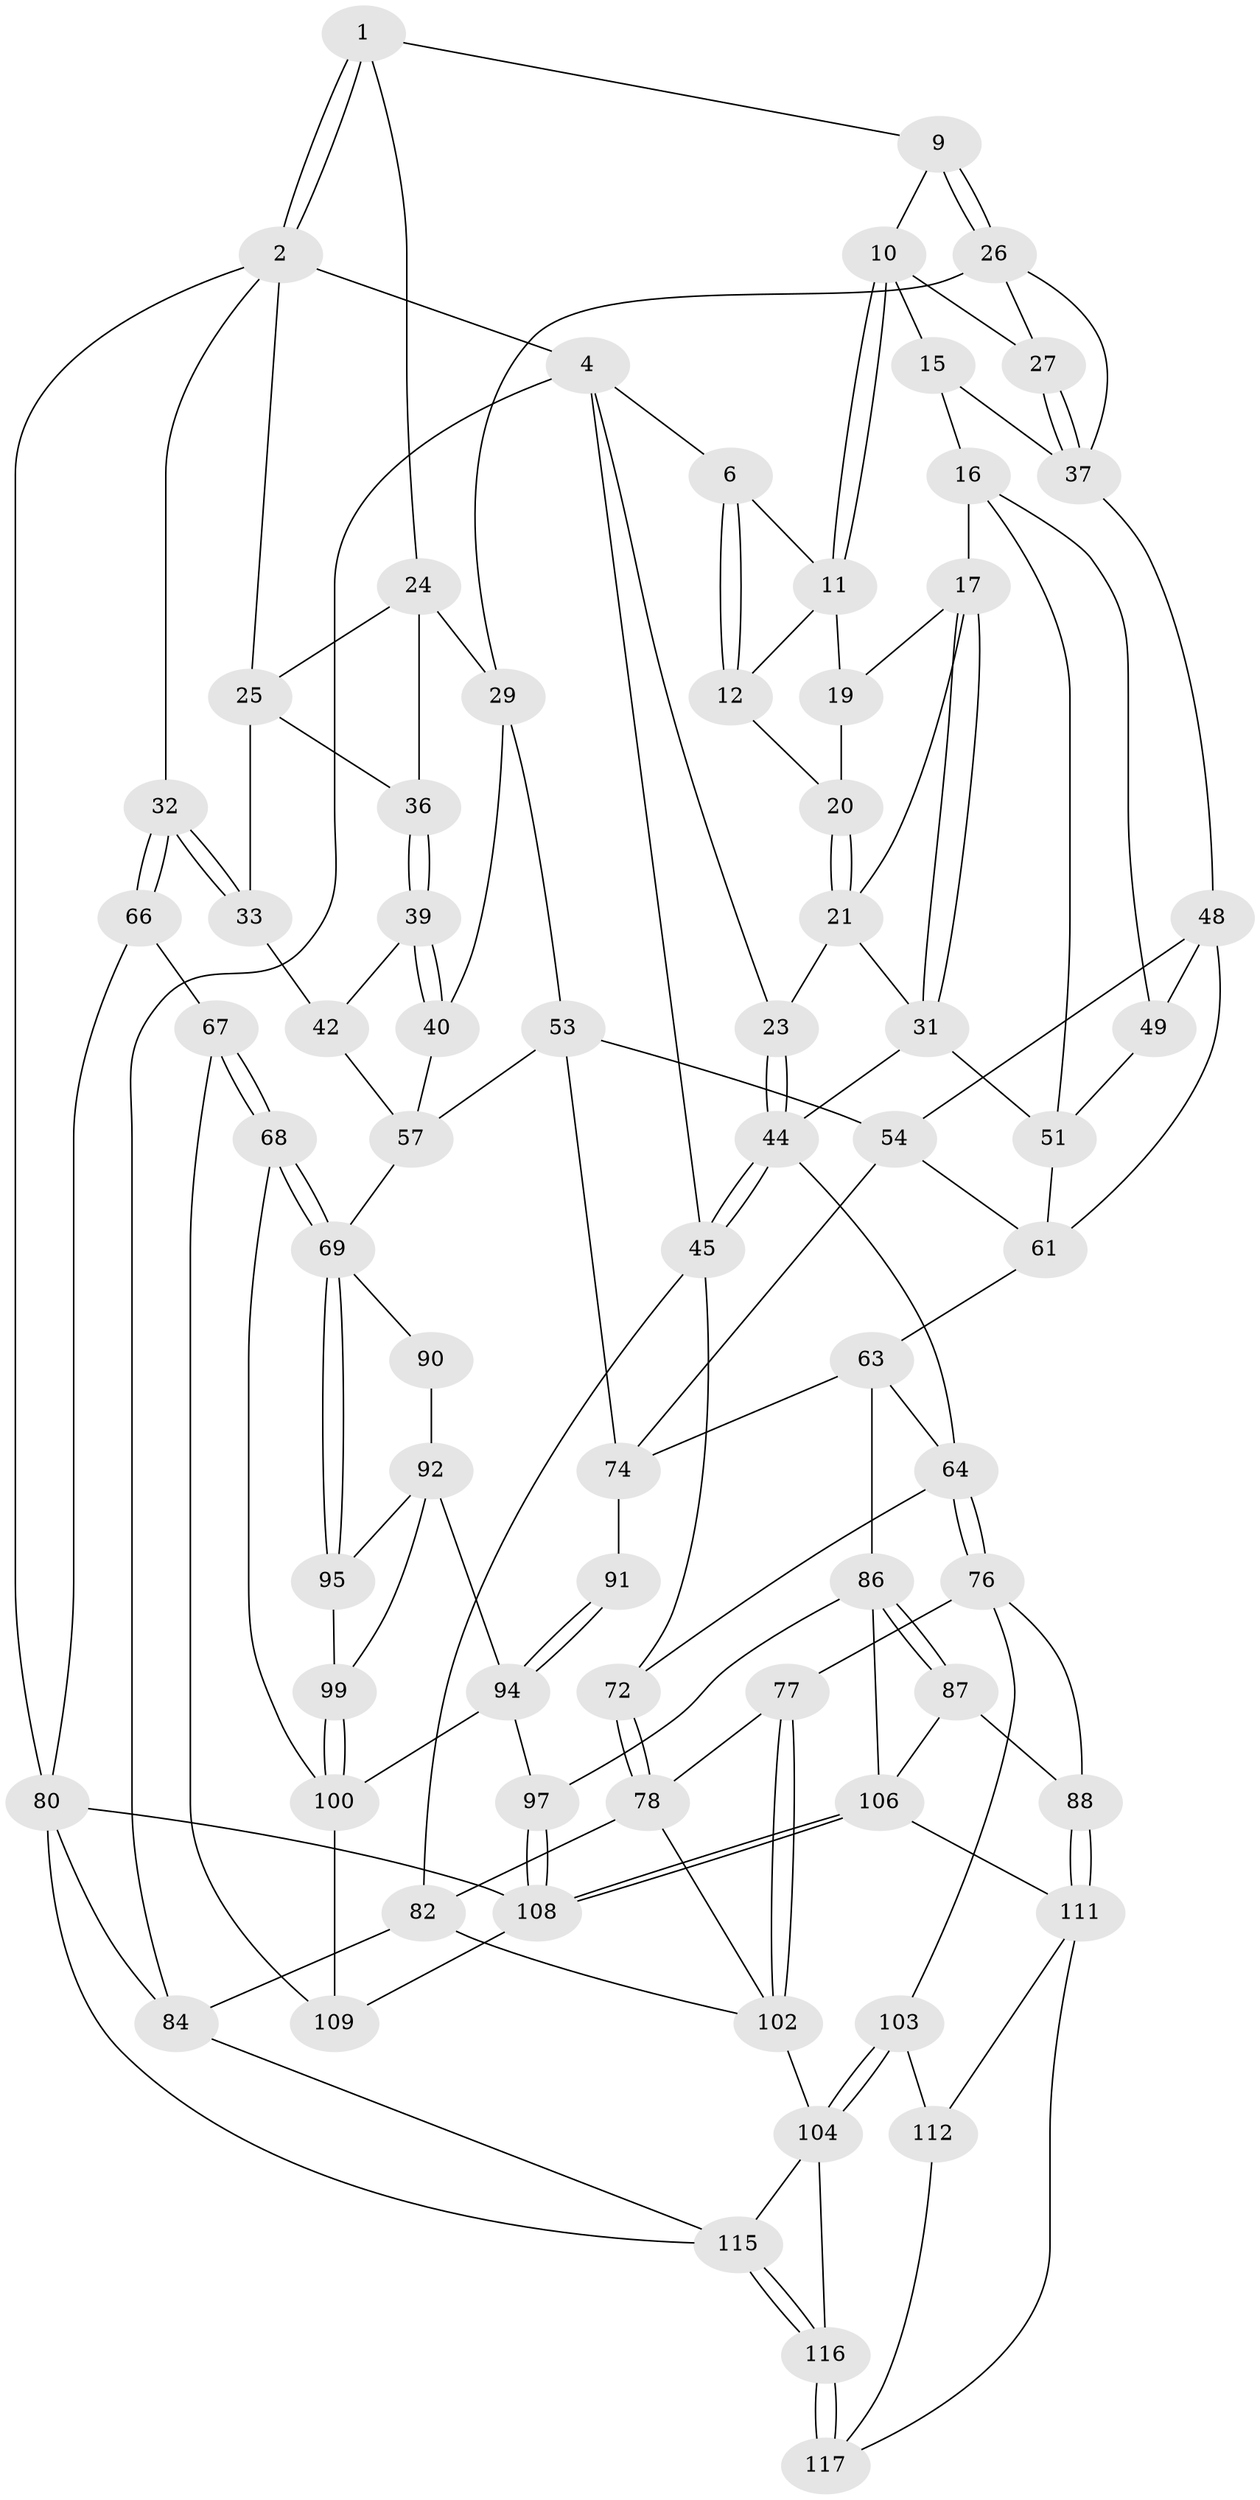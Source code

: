 // Generated by graph-tools (version 1.1) at 2025/24/03/03/25 07:24:37]
// undirected, 73 vertices, 158 edges
graph export_dot {
graph [start="1"]
  node [color=gray90,style=filled];
  1 [pos="+0.556582236785483+0",super="+8"];
  2 [pos="+1+0",super="+3"];
  4 [pos="+0+0",super="+5"];
  6 [pos="+0+0",super="+7"];
  9 [pos="+0.552774303216952+0.03567109206461752"];
  10 [pos="+0.42759066777278004+0.09451787963982426",super="+14"];
  11 [pos="+0.37600441959843306+0.02441501438566817",super="+13"];
  12 [pos="+0.15737318051357993+0"];
  15 [pos="+0.3756782557809182+0.17491291930477182"];
  16 [pos="+0.37529183758215817+0.17502232184533575",super="+50"];
  17 [pos="+0.33880920441905465+0.1772114503046884",super="+18"];
  19 [pos="+0.31890455270532003+0.08243964595589474"];
  20 [pos="+0.19348669473251442+0.0035053720583170756"];
  21 [pos="+0.20315642950308962+0.08664256473840748",super="+22"];
  23 [pos="+0.15093869590844364+0.1799226175781996"];
  24 [pos="+0.749591235072851+0.1094023230804898",super="+28"];
  25 [pos="+0.8426736565818266+0.016075330677513947",super="+35"];
  26 [pos="+0.5550773820554036+0.05420038343791904",super="+30"];
  27 [pos="+0.5335552033814553+0.16684477035214829"];
  29 [pos="+0.7005220491264728+0.20457688243697467",super="+41"];
  31 [pos="+0.3188293415390476+0.1945347641622594",super="+46"];
  32 [pos="+1+0.14514199409859108"];
  33 [pos="+1+0.17553242168419161",super="+34"];
  36 [pos="+0.8459273732302078+0.20354688536797913"];
  37 [pos="+0.5362843500952723+0.2398365356411035",super="+38"];
  39 [pos="+0.833749526950574+0.2469629182635018",super="+43"];
  40 [pos="+0.7374062544658487+0.2677270751594731",super="+56"];
  42 [pos="+0.9229668368120236+0.24770602674576678",super="+52"];
  44 [pos="+0.1417651093903277+0.19548628987207764",super="+47"];
  45 [pos="+0+0.27140005644055526",super="+73"];
  48 [pos="+0.5274518407475246+0.2655684668520201",super="+55"];
  49 [pos="+0.505955788167449+0.2839675578581831"];
  51 [pos="+0.35097217941137815+0.3325169104115532",super="+60"];
  53 [pos="+0.6648219088780953+0.37886725787516506",super="+59"];
  54 [pos="+0.6092689722871613+0.3722751528722638",super="+71"];
  57 [pos="+0.9053056032274857+0.5064977289641904",super="+58"];
  61 [pos="+0.523703131081989+0.4205218899449435",super="+62"];
  63 [pos="+0.39316686015927665+0.513287854750317",super="+79"];
  64 [pos="+0.28029229308597053+0.5394723271579895",super="+65"];
  66 [pos="+1+0.6483916703437839",super="+81"];
  67 [pos="+1+0.6332546970494182",super="+121"];
  68 [pos="+1+0.6246542025695352"];
  69 [pos="+0.9458450068842575+0.5645516047638885",super="+70"];
  72 [pos="+0.06506122680178363+0.3873600567754241"];
  74 [pos="+0.5904312338612001+0.5807115006023633",super="+75"];
  76 [pos="+0.2318836444241249+0.6034010456369618",super="+89"];
  77 [pos="+0.20033804845716816+0.6077435382726728"];
  78 [pos="+0.12153508370991818+0.5926905352866528",super="+85"];
  80 [pos="+1+1",super="+114"];
  82 [pos="+0+0.6707770072917699",super="+83"];
  84 [pos="+0+1"];
  86 [pos="+0.5220279122756849+0.6139379248894165",super="+98"];
  87 [pos="+0.3762224380352574+0.7349468551314049"];
  88 [pos="+0.36637320898429243+0.7367046880064306"];
  90 [pos="+0.6587068172267757+0.5947923883804804"];
  91 [pos="+0.6387728006770866+0.5947469380281709"];
  92 [pos="+0.7108236293339658+0.6876349942550284",super="+93"];
  94 [pos="+0.6652408605572991+0.7103829506731562",super="+96"];
  95 [pos="+0.7271923290067693+0.6957538724790773"];
  97 [pos="+0.5951882116562083+0.7404181372284988"];
  99 [pos="+0.7213692580202613+0.7498562618709395"];
  100 [pos="+0.7513924476343301+0.8179102731135813",super="+101"];
  102 [pos="+0.1301139394519345+0.7828524060019975",super="+105"];
  103 [pos="+0.21626605427920667+0.8354104776149947"];
  104 [pos="+0.14961499484847987+0.8812357200663963",super="+120"];
  106 [pos="+0.49806199401620516+0.7953867065098423",super="+107"];
  108 [pos="+0.5422603427303491+0.8304385150762631",super="+110"];
  109 [pos="+0.6700765712613815+1"];
  111 [pos="+0.35545692744160684+0.7843342102957892",super="+113"];
  112 [pos="+0.29021749712351386+0.8385768048101034"];
  115 [pos="+0.5093242967204014+1",super="+122"];
  116 [pos="+0.4784320153012998+1",super="+119"];
  117 [pos="+0.4088032200283547+0.9572986020036335",super="+118"];
  1 -- 2;
  1 -- 2;
  1 -- 24;
  1 -- 9;
  2 -- 25;
  2 -- 32;
  2 -- 80;
  2 -- 4;
  4 -- 45;
  4 -- 84;
  4 -- 6;
  4 -- 23;
  6 -- 12;
  6 -- 12;
  6 -- 11;
  9 -- 10;
  9 -- 26;
  9 -- 26;
  10 -- 11;
  10 -- 11;
  10 -- 27;
  10 -- 15;
  11 -- 19;
  11 -- 12;
  12 -- 20;
  15 -- 16;
  15 -- 37;
  16 -- 17;
  16 -- 49;
  16 -- 51;
  17 -- 31;
  17 -- 31;
  17 -- 19;
  17 -- 21;
  19 -- 20;
  20 -- 21;
  20 -- 21;
  21 -- 23;
  21 -- 31;
  23 -- 44;
  23 -- 44;
  24 -- 25;
  24 -- 36;
  24 -- 29;
  25 -- 36;
  25 -- 33;
  26 -- 27;
  26 -- 37;
  26 -- 29;
  27 -- 37;
  27 -- 37;
  29 -- 40;
  29 -- 53;
  31 -- 51;
  31 -- 44;
  32 -- 33;
  32 -- 33;
  32 -- 66;
  32 -- 66;
  33 -- 42 [weight=2];
  36 -- 39;
  36 -- 39;
  37 -- 48;
  39 -- 40 [weight=2];
  39 -- 40;
  39 -- 42;
  40 -- 57;
  42 -- 57;
  44 -- 45;
  44 -- 45;
  44 -- 64;
  45 -- 72;
  45 -- 82;
  48 -- 49;
  48 -- 61;
  48 -- 54;
  49 -- 51;
  51 -- 61;
  53 -- 54;
  53 -- 57;
  53 -- 74;
  54 -- 61;
  54 -- 74;
  57 -- 69;
  61 -- 63;
  63 -- 64;
  63 -- 74;
  63 -- 86;
  64 -- 76;
  64 -- 76;
  64 -- 72;
  66 -- 67 [weight=2];
  66 -- 80;
  67 -- 68;
  67 -- 68;
  67 -- 109;
  68 -- 69;
  68 -- 69;
  68 -- 100;
  69 -- 95;
  69 -- 95;
  69 -- 90;
  72 -- 78;
  72 -- 78;
  74 -- 91;
  76 -- 77;
  76 -- 88;
  76 -- 103;
  77 -- 78;
  77 -- 102;
  77 -- 102;
  78 -- 82;
  78 -- 102;
  80 -- 84;
  80 -- 115;
  80 -- 108;
  82 -- 84;
  82 -- 102;
  84 -- 115;
  86 -- 87;
  86 -- 87;
  86 -- 97;
  86 -- 106;
  87 -- 88;
  87 -- 106;
  88 -- 111;
  88 -- 111;
  90 -- 92;
  91 -- 94;
  91 -- 94;
  92 -- 95;
  92 -- 99;
  92 -- 94;
  94 -- 97;
  94 -- 100;
  95 -- 99;
  97 -- 108;
  97 -- 108;
  99 -- 100;
  99 -- 100;
  100 -- 109;
  102 -- 104;
  103 -- 104;
  103 -- 104;
  103 -- 112;
  104 -- 116;
  104 -- 115;
  106 -- 108;
  106 -- 108;
  106 -- 111;
  108 -- 109;
  111 -- 112;
  111 -- 117;
  112 -- 117;
  115 -- 116;
  115 -- 116;
  116 -- 117 [weight=2];
  116 -- 117;
}
